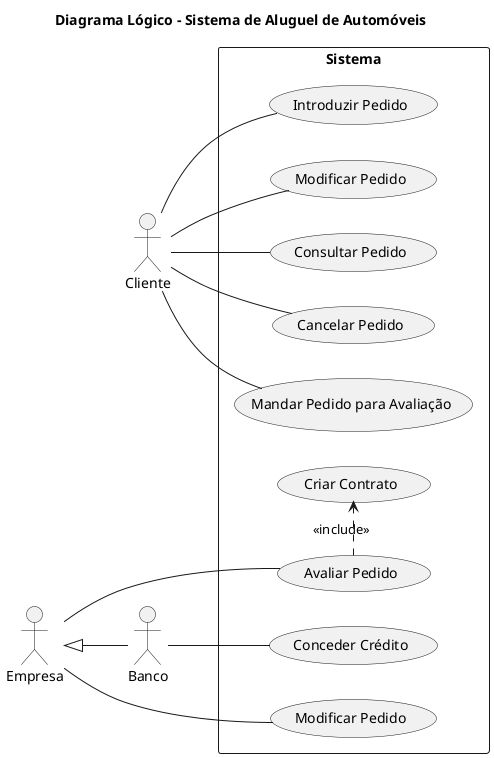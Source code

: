 @startuml
left to right direction

title Diagrama Lógico - Sistema de Aluguel de Automóveis

actor "Cliente" as cliente
actor "Banco" as banco
actor "Empresa" as empresa


rectangle Sistema {
    usecase "Introduzir Pedido" as UC1
    usecase "Modificar Pedido" as UC2
    usecase "Consultar Pedido" as UC3
    usecase "Cancelar Pedido" as UC4
    usecase "Mandar Pedido para Avaliação" as UC9

    usecase "Modificar Pedido" as UC5
    usecase "Avaliar Pedido" as UC7
    usecase "Conceder Crédito" as UC8
    usecase "Criar Contrato" as UC10


    cliente -- UC1

    cliente -- UC2
    cliente -- UC3
    cliente -- UC4
    cliente -- UC9
    
    banco -- UC8

    empresa -- UC5
    empresa -- UC7

    UC7 .> UC10 :<<include>>

    empresa <|-- banco

}


@enduml